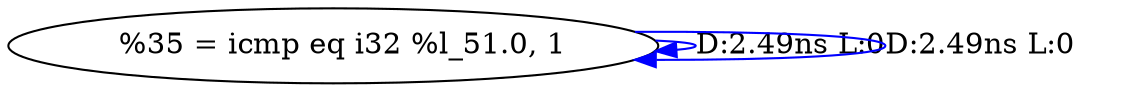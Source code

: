 digraph {
Node0x3c2cec0[label="  %35 = icmp eq i32 %l_51.0, 1"];
Node0x3c2cec0 -> Node0x3c2cec0[label="D:2.49ns L:0",color=blue];
Node0x3c2cec0 -> Node0x3c2cec0[label="D:2.49ns L:0",color=blue];
}
